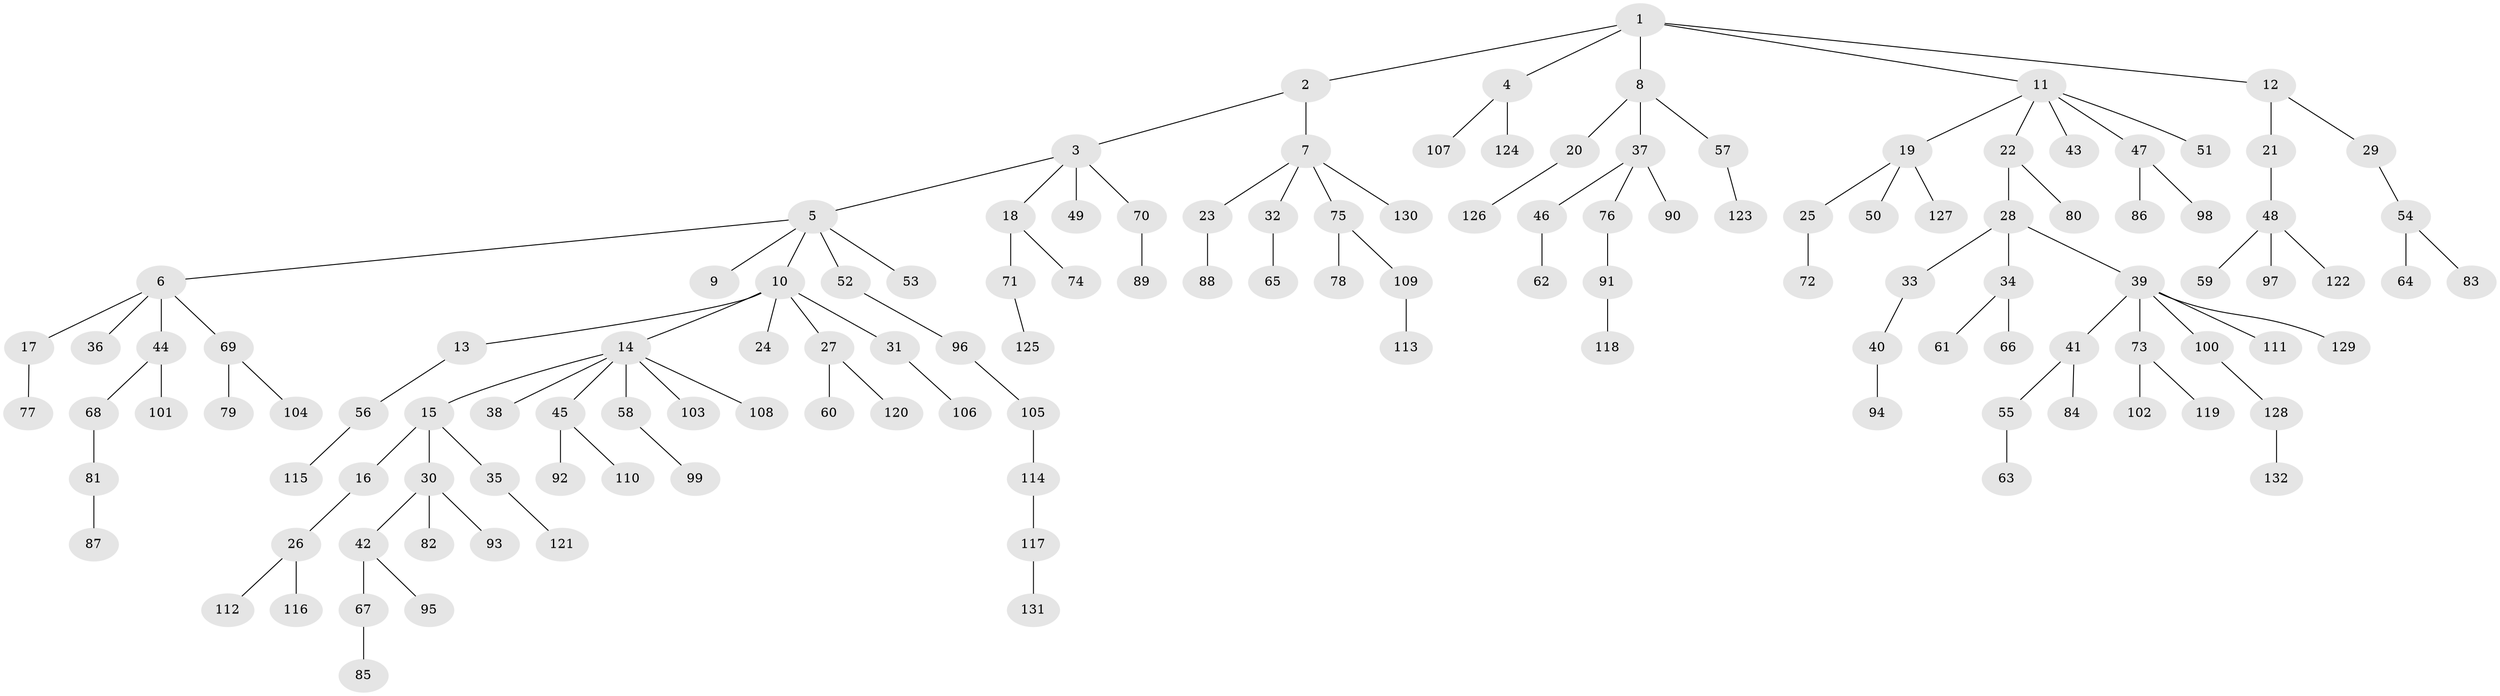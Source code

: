 // coarse degree distribution, {6: 0.045454545454545456, 4: 0.056818181818181816, 2: 0.23863636363636365, 5: 0.03409090909090909, 7: 0.011363636363636364, 3: 0.06818181818181818, 1: 0.5454545454545454}
// Generated by graph-tools (version 1.1) at 2025/24/03/03/25 07:24:08]
// undirected, 132 vertices, 131 edges
graph export_dot {
graph [start="1"]
  node [color=gray90,style=filled];
  1;
  2;
  3;
  4;
  5;
  6;
  7;
  8;
  9;
  10;
  11;
  12;
  13;
  14;
  15;
  16;
  17;
  18;
  19;
  20;
  21;
  22;
  23;
  24;
  25;
  26;
  27;
  28;
  29;
  30;
  31;
  32;
  33;
  34;
  35;
  36;
  37;
  38;
  39;
  40;
  41;
  42;
  43;
  44;
  45;
  46;
  47;
  48;
  49;
  50;
  51;
  52;
  53;
  54;
  55;
  56;
  57;
  58;
  59;
  60;
  61;
  62;
  63;
  64;
  65;
  66;
  67;
  68;
  69;
  70;
  71;
  72;
  73;
  74;
  75;
  76;
  77;
  78;
  79;
  80;
  81;
  82;
  83;
  84;
  85;
  86;
  87;
  88;
  89;
  90;
  91;
  92;
  93;
  94;
  95;
  96;
  97;
  98;
  99;
  100;
  101;
  102;
  103;
  104;
  105;
  106;
  107;
  108;
  109;
  110;
  111;
  112;
  113;
  114;
  115;
  116;
  117;
  118;
  119;
  120;
  121;
  122;
  123;
  124;
  125;
  126;
  127;
  128;
  129;
  130;
  131;
  132;
  1 -- 2;
  1 -- 4;
  1 -- 8;
  1 -- 11;
  1 -- 12;
  2 -- 3;
  2 -- 7;
  3 -- 5;
  3 -- 18;
  3 -- 49;
  3 -- 70;
  4 -- 107;
  4 -- 124;
  5 -- 6;
  5 -- 9;
  5 -- 10;
  5 -- 52;
  5 -- 53;
  6 -- 17;
  6 -- 36;
  6 -- 44;
  6 -- 69;
  7 -- 23;
  7 -- 32;
  7 -- 75;
  7 -- 130;
  8 -- 20;
  8 -- 37;
  8 -- 57;
  10 -- 13;
  10 -- 14;
  10 -- 24;
  10 -- 27;
  10 -- 31;
  11 -- 19;
  11 -- 22;
  11 -- 43;
  11 -- 47;
  11 -- 51;
  12 -- 21;
  12 -- 29;
  13 -- 56;
  14 -- 15;
  14 -- 38;
  14 -- 45;
  14 -- 58;
  14 -- 103;
  14 -- 108;
  15 -- 16;
  15 -- 30;
  15 -- 35;
  16 -- 26;
  17 -- 77;
  18 -- 71;
  18 -- 74;
  19 -- 25;
  19 -- 50;
  19 -- 127;
  20 -- 126;
  21 -- 48;
  22 -- 28;
  22 -- 80;
  23 -- 88;
  25 -- 72;
  26 -- 112;
  26 -- 116;
  27 -- 60;
  27 -- 120;
  28 -- 33;
  28 -- 34;
  28 -- 39;
  29 -- 54;
  30 -- 42;
  30 -- 82;
  30 -- 93;
  31 -- 106;
  32 -- 65;
  33 -- 40;
  34 -- 61;
  34 -- 66;
  35 -- 121;
  37 -- 46;
  37 -- 76;
  37 -- 90;
  39 -- 41;
  39 -- 73;
  39 -- 100;
  39 -- 111;
  39 -- 129;
  40 -- 94;
  41 -- 55;
  41 -- 84;
  42 -- 67;
  42 -- 95;
  44 -- 68;
  44 -- 101;
  45 -- 92;
  45 -- 110;
  46 -- 62;
  47 -- 86;
  47 -- 98;
  48 -- 59;
  48 -- 97;
  48 -- 122;
  52 -- 96;
  54 -- 64;
  54 -- 83;
  55 -- 63;
  56 -- 115;
  57 -- 123;
  58 -- 99;
  67 -- 85;
  68 -- 81;
  69 -- 79;
  69 -- 104;
  70 -- 89;
  71 -- 125;
  73 -- 102;
  73 -- 119;
  75 -- 78;
  75 -- 109;
  76 -- 91;
  81 -- 87;
  91 -- 118;
  96 -- 105;
  100 -- 128;
  105 -- 114;
  109 -- 113;
  114 -- 117;
  117 -- 131;
  128 -- 132;
}

